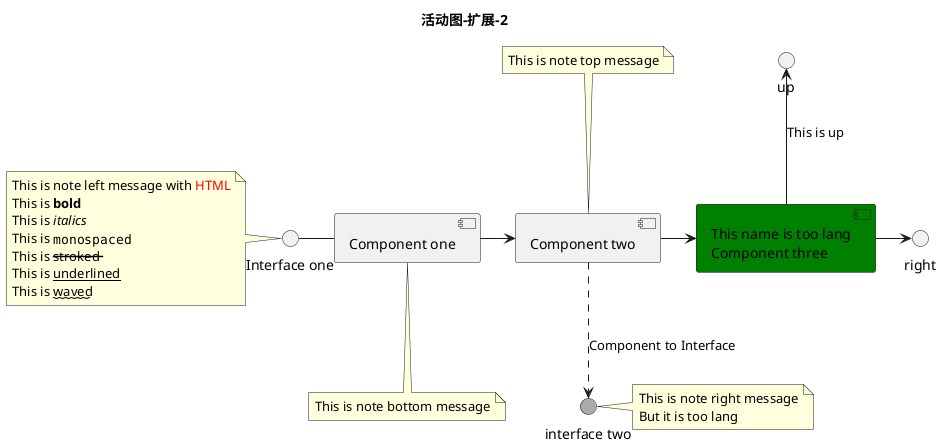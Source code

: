 @startuml
title 活动图-扩展-2

skinparam componentStyle uml2
[Component one] as c1
component [Component two] as c2
component "This name is too lang\nComponent three" as c3 #green
interface "Interface one" as i1
() "interface two" as i2 #AAAAAA
i1 - c1
c1 -> c2
c2 -right-> c3
c2 ..> i2: Component to Interface
c3 -up-> up: This is up
c3 -right-> right

note top of c2: This is note top message
note bottom of c1: This is note bottom message
note left of i1
This is note left message with <color #FF0000>HTML</color>
This is **bold**
This is //italics//
This is ""monospaced""
This is --stroked --
This is __underlined__
This is ~~waved~~
endnote
note right of i2
This is note right message
But it is too lang
endnote
@enduml